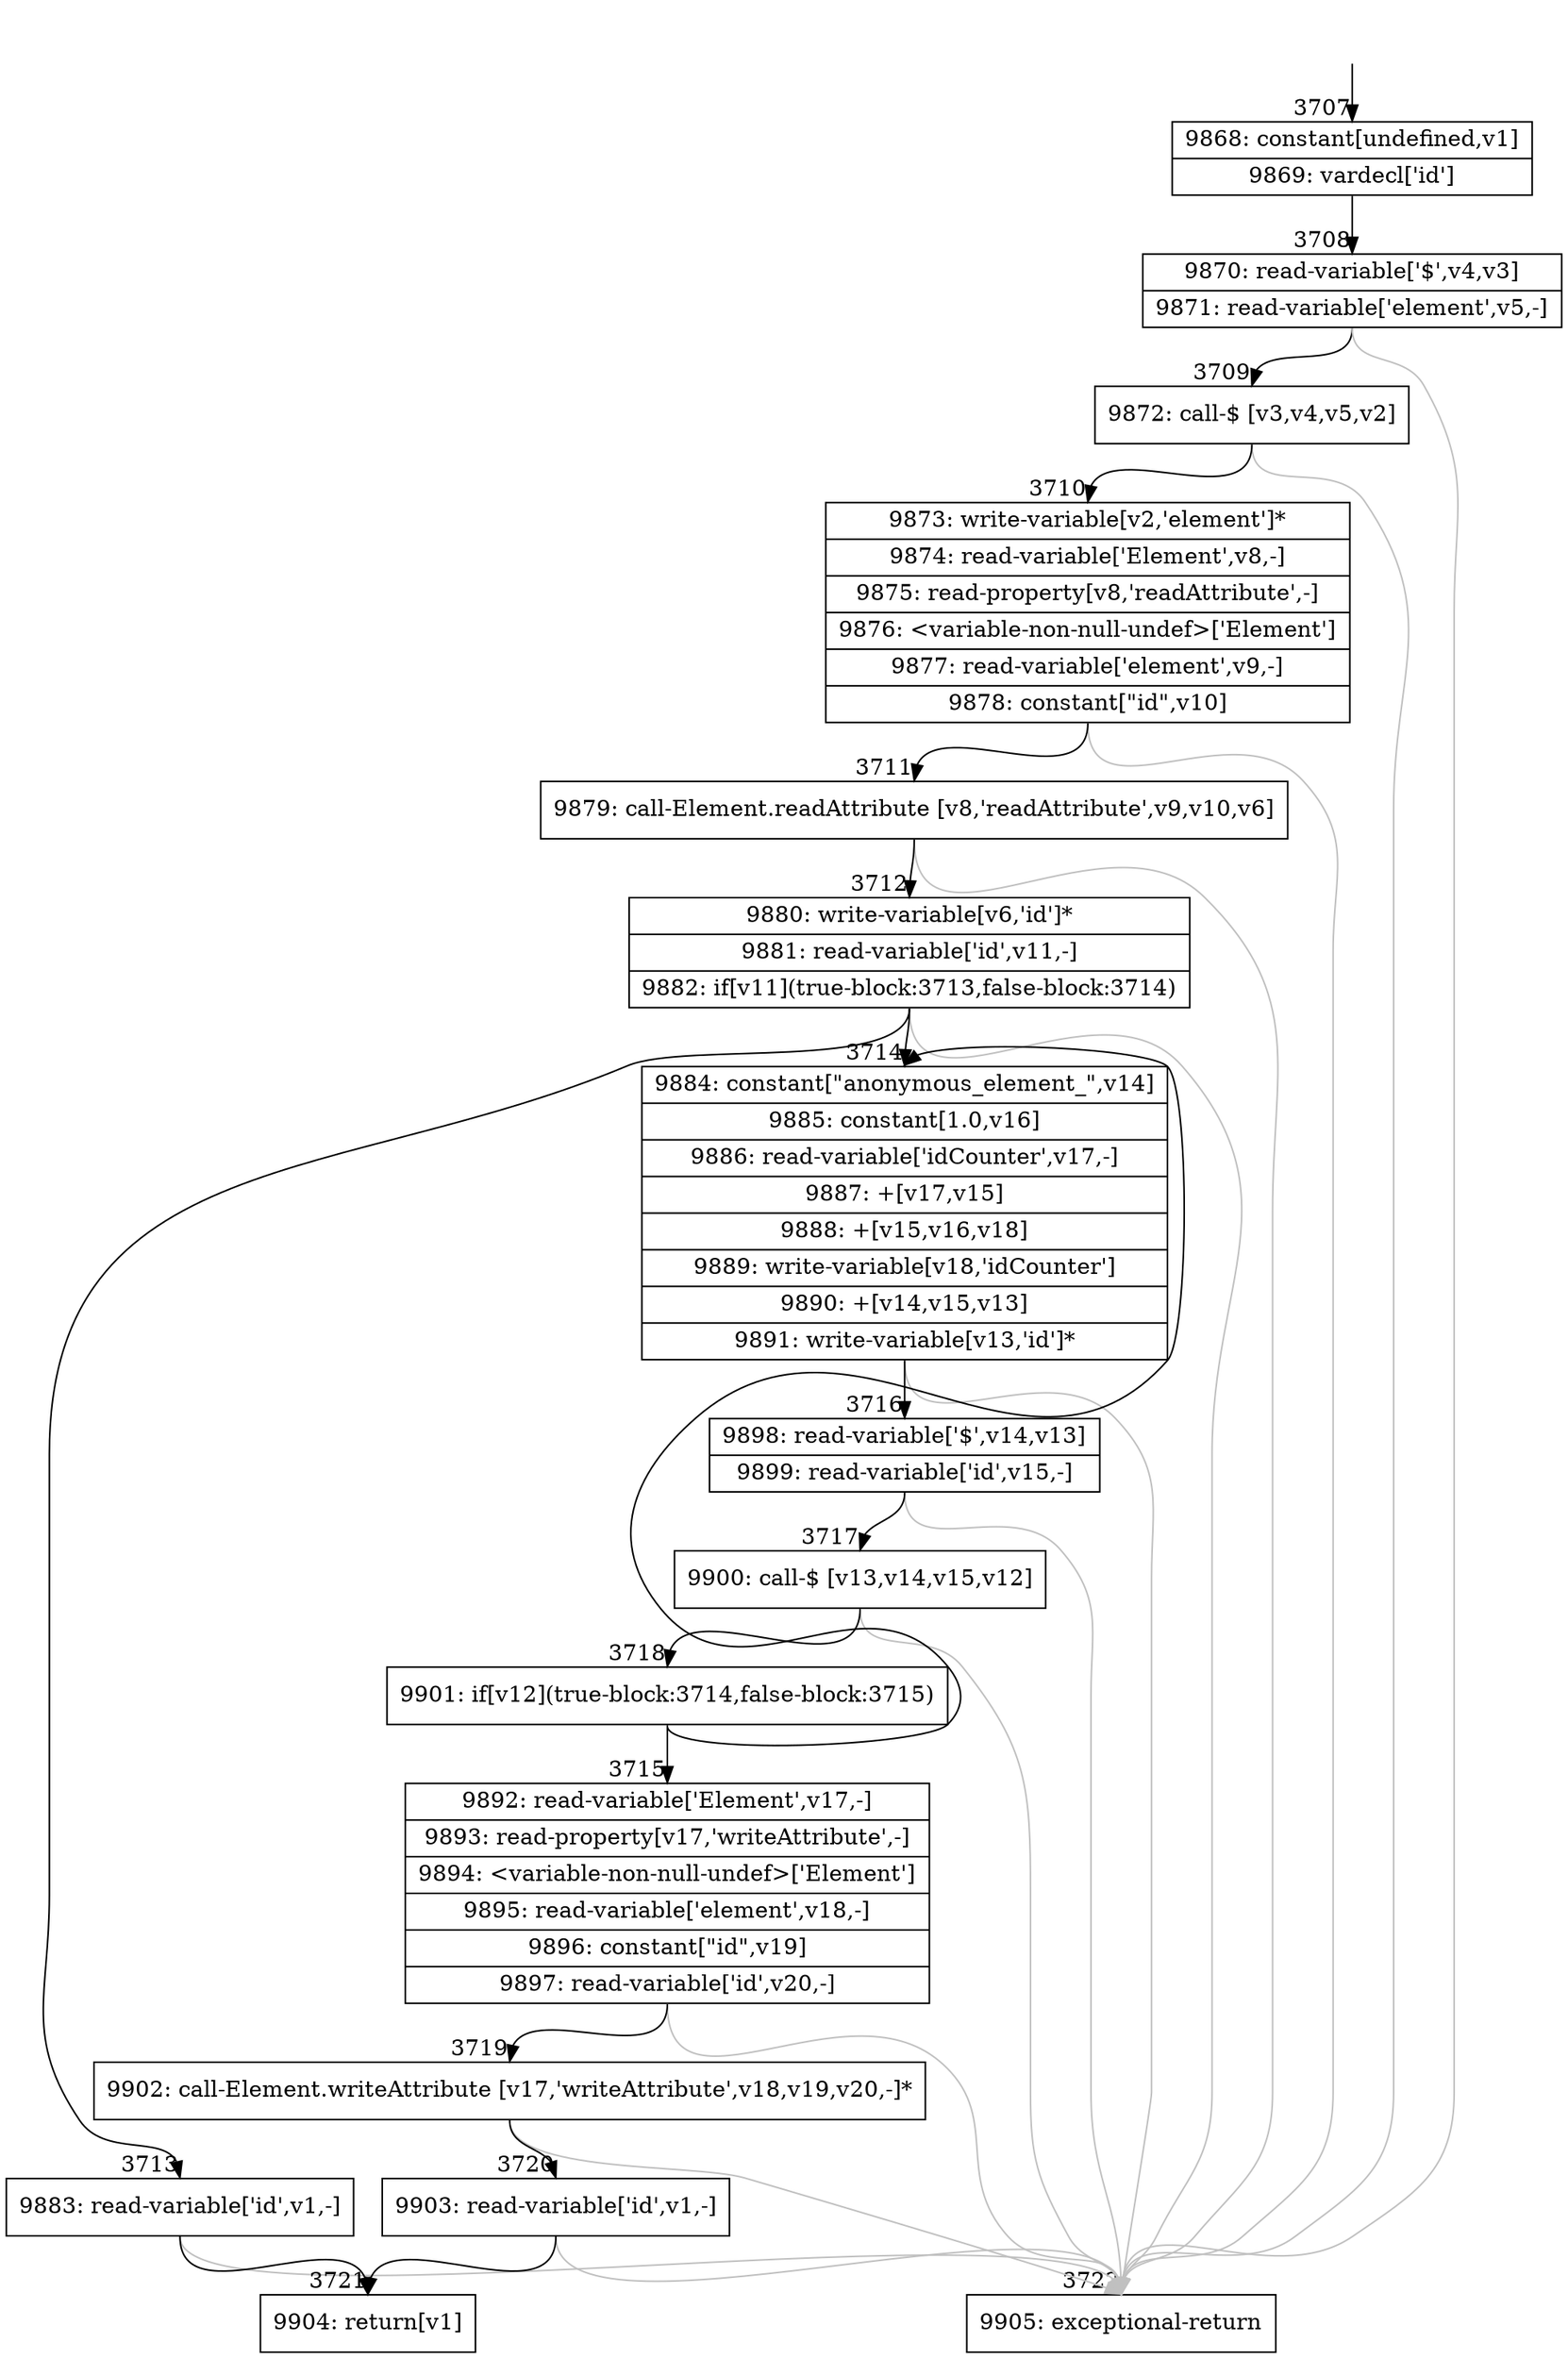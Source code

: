 digraph {
rankdir="TD"
BB_entry314[shape=none,label=""];
BB_entry314 -> BB3707 [tailport=s, headport=n, headlabel="    3707"]
BB3707 [shape=record label="{9868: constant[undefined,v1]|9869: vardecl['id']}" ] 
BB3707 -> BB3708 [tailport=s, headport=n, headlabel="      3708"]
BB3708 [shape=record label="{9870: read-variable['$',v4,v3]|9871: read-variable['element',v5,-]}" ] 
BB3708 -> BB3709 [tailport=s, headport=n, headlabel="      3709"]
BB3708 -> BB3722 [tailport=s, headport=n, color=gray, headlabel="      3722"]
BB3709 [shape=record label="{9872: call-$ [v3,v4,v5,v2]}" ] 
BB3709 -> BB3710 [tailport=s, headport=n, headlabel="      3710"]
BB3709 -> BB3722 [tailport=s, headport=n, color=gray]
BB3710 [shape=record label="{9873: write-variable[v2,'element']*|9874: read-variable['Element',v8,-]|9875: read-property[v8,'readAttribute',-]|9876: \<variable-non-null-undef\>['Element']|9877: read-variable['element',v9,-]|9878: constant[\"id\",v10]}" ] 
BB3710 -> BB3711 [tailport=s, headport=n, headlabel="      3711"]
BB3710 -> BB3722 [tailport=s, headport=n, color=gray]
BB3711 [shape=record label="{9879: call-Element.readAttribute [v8,'readAttribute',v9,v10,v6]}" ] 
BB3711 -> BB3712 [tailport=s, headport=n, headlabel="      3712"]
BB3711 -> BB3722 [tailport=s, headport=n, color=gray]
BB3712 [shape=record label="{9880: write-variable[v6,'id']*|9881: read-variable['id',v11,-]|9882: if[v11](true-block:3713,false-block:3714)}" ] 
BB3712 -> BB3713 [tailport=s, headport=n, headlabel="      3713"]
BB3712 -> BB3714 [tailport=s, headport=n, headlabel="      3714"]
BB3712 -> BB3722 [tailport=s, headport=n, color=gray]
BB3713 [shape=record label="{9883: read-variable['id',v1,-]}" ] 
BB3713 -> BB3721 [tailport=s, headport=n, headlabel="      3721"]
BB3713 -> BB3722 [tailport=s, headport=n, color=gray]
BB3714 [shape=record label="{9884: constant[\"anonymous_element_\",v14]|9885: constant[1.0,v16]|9886: read-variable['idCounter',v17,-]|9887: +[v17,v15]|9888: +[v15,v16,v18]|9889: write-variable[v18,'idCounter']|9890: +[v14,v15,v13]|9891: write-variable[v13,'id']*}" ] 
BB3714 -> BB3716 [tailport=s, headport=n, headlabel="      3716"]
BB3714 -> BB3722 [tailport=s, headport=n, color=gray]
BB3715 [shape=record label="{9892: read-variable['Element',v17,-]|9893: read-property[v17,'writeAttribute',-]|9894: \<variable-non-null-undef\>['Element']|9895: read-variable['element',v18,-]|9896: constant[\"id\",v19]|9897: read-variable['id',v20,-]}" ] 
BB3715 -> BB3719 [tailport=s, headport=n, headlabel="      3719"]
BB3715 -> BB3722 [tailport=s, headport=n, color=gray]
BB3716 [shape=record label="{9898: read-variable['$',v14,v13]|9899: read-variable['id',v15,-]}" ] 
BB3716 -> BB3717 [tailport=s, headport=n, headlabel="      3717"]
BB3716 -> BB3722 [tailport=s, headport=n, color=gray]
BB3717 [shape=record label="{9900: call-$ [v13,v14,v15,v12]}" ] 
BB3717 -> BB3718 [tailport=s, headport=n, headlabel="      3718"]
BB3717 -> BB3722 [tailport=s, headport=n, color=gray]
BB3718 [shape=record label="{9901: if[v12](true-block:3714,false-block:3715)}" ] 
BB3718 -> BB3714 [tailport=s, headport=n]
BB3718 -> BB3715 [tailport=s, headport=n, headlabel="      3715"]
BB3719 [shape=record label="{9902: call-Element.writeAttribute [v17,'writeAttribute',v18,v19,v20,-]*}" ] 
BB3719 -> BB3720 [tailport=s, headport=n, headlabel="      3720"]
BB3719 -> BB3722 [tailport=s, headport=n, color=gray]
BB3720 [shape=record label="{9903: read-variable['id',v1,-]}" ] 
BB3720 -> BB3721 [tailport=s, headport=n]
BB3720 -> BB3722 [tailport=s, headport=n, color=gray]
BB3721 [shape=record label="{9904: return[v1]}" ] 
BB3722 [shape=record label="{9905: exceptional-return}" ] 
//#$~ 2745
}
